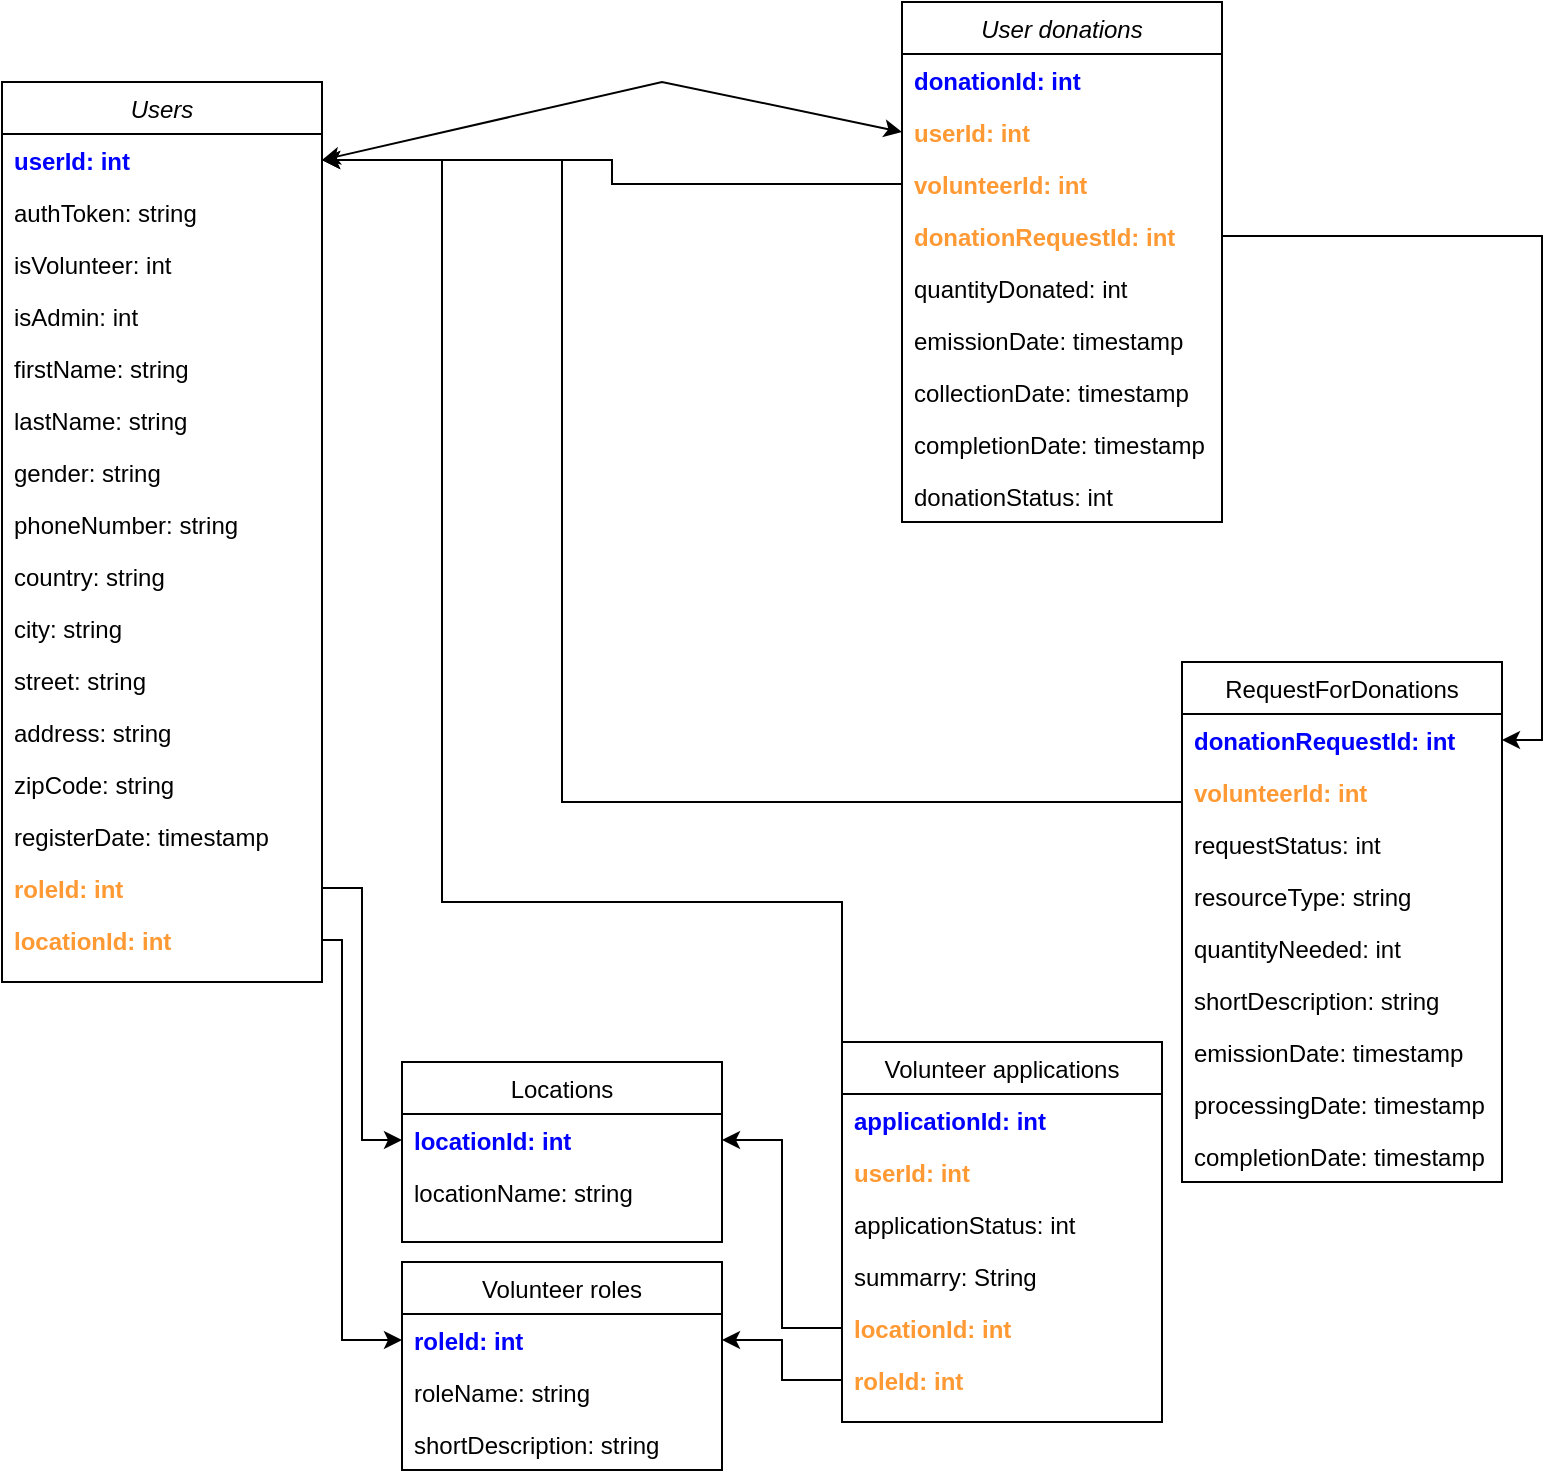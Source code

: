 <mxfile version="16.4.7" type="device"><diagram id="C5RBs43oDa-KdzZeNtuy" name="Page-1"><mxGraphModel dx="1422" dy="762" grid="1" gridSize="10" guides="1" tooltips="1" connect="1" arrows="1" fold="1" page="1" pageScale="1" pageWidth="827" pageHeight="1169" math="0" shadow="0"><root><mxCell id="WIyWlLk6GJQsqaUBKTNV-0"/><mxCell id="WIyWlLk6GJQsqaUBKTNV-1" parent="WIyWlLk6GJQsqaUBKTNV-0"/><mxCell id="zkfFHV4jXpPFQw0GAbJ--0" value="Users" style="swimlane;fontStyle=2;align=center;verticalAlign=top;childLayout=stackLayout;horizontal=1;startSize=26;horizontalStack=0;resizeParent=1;resizeLast=0;collapsible=1;marginBottom=0;rounded=0;shadow=0;strokeWidth=1;" parent="WIyWlLk6GJQsqaUBKTNV-1" vertex="1"><mxGeometry x="20" y="50" width="160" height="450" as="geometry"><mxRectangle x="230" y="140" width="160" height="26" as="alternateBounds"/></mxGeometry></mxCell><mxCell id="zkfFHV4jXpPFQw0GAbJ--1" value="userId: int" style="text;align=left;verticalAlign=top;spacingLeft=4;spacingRight=4;overflow=hidden;rotatable=0;points=[[0,0.5],[1,0.5]];portConstraint=eastwest;fontColor=#0000FF;fontStyle=1" parent="zkfFHV4jXpPFQw0GAbJ--0" vertex="1"><mxGeometry y="26" width="160" height="26" as="geometry"/></mxCell><mxCell id="zkfFHV4jXpPFQw0GAbJ--2" value="authToken: string" style="text;align=left;verticalAlign=top;spacingLeft=4;spacingRight=4;overflow=hidden;rotatable=0;points=[[0,0.5],[1,0.5]];portConstraint=eastwest;rounded=0;shadow=0;html=0;" parent="zkfFHV4jXpPFQw0GAbJ--0" vertex="1"><mxGeometry y="52" width="160" height="26" as="geometry"/></mxCell><mxCell id="zkfFHV4jXpPFQw0GAbJ--3" value="isVolunteer: int" style="text;align=left;verticalAlign=top;spacingLeft=4;spacingRight=4;overflow=hidden;rotatable=0;points=[[0,0.5],[1,0.5]];portConstraint=eastwest;rounded=0;shadow=0;html=0;" parent="zkfFHV4jXpPFQw0GAbJ--0" vertex="1"><mxGeometry y="78" width="160" height="26" as="geometry"/></mxCell><mxCell id="nlO68xSII33YC9cMRVlt-18" value="isAdmin: int" style="text;align=left;verticalAlign=top;spacingLeft=4;spacingRight=4;overflow=hidden;rotatable=0;points=[[0,0.5],[1,0.5]];portConstraint=eastwest;" vertex="1" parent="zkfFHV4jXpPFQw0GAbJ--0"><mxGeometry y="104" width="160" height="26" as="geometry"/></mxCell><mxCell id="nlO68xSII33YC9cMRVlt-19" value="firstName: string" style="text;align=left;verticalAlign=top;spacingLeft=4;spacingRight=4;overflow=hidden;rotatable=0;points=[[0,0.5],[1,0.5]];portConstraint=eastwest;" vertex="1" parent="zkfFHV4jXpPFQw0GAbJ--0"><mxGeometry y="130" width="160" height="26" as="geometry"/></mxCell><mxCell id="nlO68xSII33YC9cMRVlt-20" value="lastName: string" style="text;align=left;verticalAlign=top;spacingLeft=4;spacingRight=4;overflow=hidden;rotatable=0;points=[[0,0.5],[1,0.5]];portConstraint=eastwest;rounded=0;shadow=0;html=0;" vertex="1" parent="zkfFHV4jXpPFQw0GAbJ--0"><mxGeometry y="156" width="160" height="26" as="geometry"/></mxCell><mxCell id="nlO68xSII33YC9cMRVlt-22" value="gender: string" style="text;align=left;verticalAlign=top;spacingLeft=4;spacingRight=4;overflow=hidden;rotatable=0;points=[[0,0.5],[1,0.5]];portConstraint=eastwest;" vertex="1" parent="zkfFHV4jXpPFQw0GAbJ--0"><mxGeometry y="182" width="160" height="26" as="geometry"/></mxCell><mxCell id="nlO68xSII33YC9cMRVlt-21" value="phoneNumber: string" style="text;align=left;verticalAlign=top;spacingLeft=4;spacingRight=4;overflow=hidden;rotatable=0;points=[[0,0.5],[1,0.5]];portConstraint=eastwest;rounded=0;shadow=0;html=0;" vertex="1" parent="zkfFHV4jXpPFQw0GAbJ--0"><mxGeometry y="208" width="160" height="26" as="geometry"/></mxCell><mxCell id="nlO68xSII33YC9cMRVlt-23" value="country: string" style="text;align=left;verticalAlign=top;spacingLeft=4;spacingRight=4;overflow=hidden;rotatable=0;points=[[0,0.5],[1,0.5]];portConstraint=eastwest;" vertex="1" parent="zkfFHV4jXpPFQw0GAbJ--0"><mxGeometry y="234" width="160" height="26" as="geometry"/></mxCell><mxCell id="nlO68xSII33YC9cMRVlt-24" value="city: string" style="text;align=left;verticalAlign=top;spacingLeft=4;spacingRight=4;overflow=hidden;rotatable=0;points=[[0,0.5],[1,0.5]];portConstraint=eastwest;rounded=0;shadow=0;html=0;" vertex="1" parent="zkfFHV4jXpPFQw0GAbJ--0"><mxGeometry y="260" width="160" height="26" as="geometry"/></mxCell><mxCell id="nlO68xSII33YC9cMRVlt-26" value="street: string" style="text;align=left;verticalAlign=top;spacingLeft=4;spacingRight=4;overflow=hidden;rotatable=0;points=[[0,0.5],[1,0.5]];portConstraint=eastwest;" vertex="1" parent="zkfFHV4jXpPFQw0GAbJ--0"><mxGeometry y="286" width="160" height="26" as="geometry"/></mxCell><mxCell id="nlO68xSII33YC9cMRVlt-25" value="address: string" style="text;align=left;verticalAlign=top;spacingLeft=4;spacingRight=4;overflow=hidden;rotatable=0;points=[[0,0.5],[1,0.5]];portConstraint=eastwest;rounded=0;shadow=0;html=0;" vertex="1" parent="zkfFHV4jXpPFQw0GAbJ--0"><mxGeometry y="312" width="160" height="26" as="geometry"/></mxCell><mxCell id="nlO68xSII33YC9cMRVlt-27" value="zipCode: string" style="text;align=left;verticalAlign=top;spacingLeft=4;spacingRight=4;overflow=hidden;rotatable=0;points=[[0,0.5],[1,0.5]];portConstraint=eastwest;rounded=0;shadow=0;html=0;" vertex="1" parent="zkfFHV4jXpPFQw0GAbJ--0"><mxGeometry y="338" width="160" height="26" as="geometry"/></mxCell><mxCell id="nlO68xSII33YC9cMRVlt-28" value="registerDate: timestamp" style="text;align=left;verticalAlign=top;spacingLeft=4;spacingRight=4;overflow=hidden;rotatable=0;points=[[0,0.5],[1,0.5]];portConstraint=eastwest;rounded=0;shadow=0;html=0;" vertex="1" parent="zkfFHV4jXpPFQw0GAbJ--0"><mxGeometry y="364" width="160" height="26" as="geometry"/></mxCell><mxCell id="nlO68xSII33YC9cMRVlt-29" value="roleId: int" style="text;align=left;verticalAlign=top;spacingLeft=4;spacingRight=4;overflow=hidden;rotatable=0;points=[[0,0.5],[1,0.5]];portConstraint=eastwest;rounded=0;shadow=0;html=0;fontStyle=1;fontColor=#FF9933;" vertex="1" parent="zkfFHV4jXpPFQw0GAbJ--0"><mxGeometry y="390" width="160" height="26" as="geometry"/></mxCell><mxCell id="nlO68xSII33YC9cMRVlt-30" value="locationId: int" style="text;align=left;verticalAlign=top;spacingLeft=4;spacingRight=4;overflow=hidden;rotatable=0;points=[[0,0.5],[1,0.5]];portConstraint=eastwest;rounded=0;shadow=0;html=0;fontStyle=1;fontColor=#FF9933;" vertex="1" parent="zkfFHV4jXpPFQw0GAbJ--0"><mxGeometry y="416" width="160" height="26" as="geometry"/></mxCell><mxCell id="zkfFHV4jXpPFQw0GAbJ--6" value="Volunteer roles" style="swimlane;fontStyle=0;align=center;verticalAlign=top;childLayout=stackLayout;horizontal=1;startSize=26;horizontalStack=0;resizeParent=1;resizeLast=0;collapsible=1;marginBottom=0;rounded=0;shadow=0;strokeWidth=1;" parent="WIyWlLk6GJQsqaUBKTNV-1" vertex="1"><mxGeometry x="220" y="640" width="160" height="104" as="geometry"><mxRectangle x="130" y="380" width="160" height="26" as="alternateBounds"/></mxGeometry></mxCell><mxCell id="zkfFHV4jXpPFQw0GAbJ--7" value="roleId: int" style="text;align=left;verticalAlign=top;spacingLeft=4;spacingRight=4;overflow=hidden;rotatable=0;points=[[0,0.5],[1,0.5]];portConstraint=eastwest;fontColor=#0000FF;fontStyle=1" parent="zkfFHV4jXpPFQw0GAbJ--6" vertex="1"><mxGeometry y="26" width="160" height="26" as="geometry"/></mxCell><mxCell id="nlO68xSII33YC9cMRVlt-33" value="roleName: string" style="text;align=left;verticalAlign=top;spacingLeft=4;spacingRight=4;overflow=hidden;rotatable=0;points=[[0,0.5],[1,0.5]];portConstraint=eastwest;" vertex="1" parent="zkfFHV4jXpPFQw0GAbJ--6"><mxGeometry y="52" width="160" height="26" as="geometry"/></mxCell><mxCell id="nlO68xSII33YC9cMRVlt-34" value="shortDescription: string" style="text;align=left;verticalAlign=top;spacingLeft=4;spacingRight=4;overflow=hidden;rotatable=0;points=[[0,0.5],[1,0.5]];portConstraint=eastwest;" vertex="1" parent="zkfFHV4jXpPFQw0GAbJ--6"><mxGeometry y="78" width="160" height="26" as="geometry"/></mxCell><mxCell id="zkfFHV4jXpPFQw0GAbJ--17" value="Locations" style="swimlane;fontStyle=0;align=center;verticalAlign=top;childLayout=stackLayout;horizontal=1;startSize=26;horizontalStack=0;resizeParent=1;resizeLast=0;collapsible=1;marginBottom=0;rounded=0;shadow=0;strokeWidth=1;" parent="WIyWlLk6GJQsqaUBKTNV-1" vertex="1"><mxGeometry x="220" y="540" width="160" height="90" as="geometry"><mxRectangle x="550" y="140" width="160" height="26" as="alternateBounds"/></mxGeometry></mxCell><mxCell id="zkfFHV4jXpPFQw0GAbJ--18" value="locationId: int" style="text;align=left;verticalAlign=top;spacingLeft=4;spacingRight=4;overflow=hidden;rotatable=0;points=[[0,0.5],[1,0.5]];portConstraint=eastwest;fontColor=#0000FF;fontStyle=1" parent="zkfFHV4jXpPFQw0GAbJ--17" vertex="1"><mxGeometry y="26" width="160" height="26" as="geometry"/></mxCell><mxCell id="nlO68xSII33YC9cMRVlt-32" value="locationName: string" style="text;align=left;verticalAlign=top;spacingLeft=4;spacingRight=4;overflow=hidden;rotatable=0;points=[[0,0.5],[1,0.5]];portConstraint=eastwest;" vertex="1" parent="zkfFHV4jXpPFQw0GAbJ--17"><mxGeometry y="52" width="160" height="26" as="geometry"/></mxCell><mxCell id="nlO68xSII33YC9cMRVlt-0" value="RequestForDonations" style="swimlane;fontStyle=0;align=center;verticalAlign=top;childLayout=stackLayout;horizontal=1;startSize=26;horizontalStack=0;resizeParent=1;resizeLast=0;collapsible=1;marginBottom=0;rounded=0;shadow=0;strokeWidth=1;" vertex="1" parent="WIyWlLk6GJQsqaUBKTNV-1"><mxGeometry x="610" y="340" width="160" height="260" as="geometry"><mxRectangle x="550" y="140" width="160" height="26" as="alternateBounds"/></mxGeometry></mxCell><mxCell id="nlO68xSII33YC9cMRVlt-1" value="donationRequestId: int" style="text;align=left;verticalAlign=top;spacingLeft=4;spacingRight=4;overflow=hidden;rotatable=0;points=[[0,0.5],[1,0.5]];portConstraint=eastwest;fontColor=#0000FF;fontStyle=1" vertex="1" parent="nlO68xSII33YC9cMRVlt-0"><mxGeometry y="26" width="160" height="26" as="geometry"/></mxCell><mxCell id="nlO68xSII33YC9cMRVlt-2" value="volunteerId: int" style="text;align=left;verticalAlign=top;spacingLeft=4;spacingRight=4;overflow=hidden;rotatable=0;points=[[0,0.5],[1,0.5]];portConstraint=eastwest;rounded=0;shadow=0;html=0;fontStyle=1;fontColor=#FF9933;" vertex="1" parent="nlO68xSII33YC9cMRVlt-0"><mxGeometry y="52" width="160" height="26" as="geometry"/></mxCell><mxCell id="nlO68xSII33YC9cMRVlt-3" value="requestStatus: int" style="text;align=left;verticalAlign=top;spacingLeft=4;spacingRight=4;overflow=hidden;rotatable=0;points=[[0,0.5],[1,0.5]];portConstraint=eastwest;rounded=0;shadow=0;html=0;" vertex="1" parent="nlO68xSII33YC9cMRVlt-0"><mxGeometry y="78" width="160" height="26" as="geometry"/></mxCell><mxCell id="nlO68xSII33YC9cMRVlt-4" value="resourceType: string" style="text;align=left;verticalAlign=top;spacingLeft=4;spacingRight=4;overflow=hidden;rotatable=0;points=[[0,0.5],[1,0.5]];portConstraint=eastwest;rounded=0;shadow=0;html=0;" vertex="1" parent="nlO68xSII33YC9cMRVlt-0"><mxGeometry y="104" width="160" height="26" as="geometry"/></mxCell><mxCell id="nlO68xSII33YC9cMRVlt-5" value="quantityNeeded: int" style="text;align=left;verticalAlign=top;spacingLeft=4;spacingRight=4;overflow=hidden;rotatable=0;points=[[0,0.5],[1,0.5]];portConstraint=eastwest;rounded=0;shadow=0;html=0;" vertex="1" parent="nlO68xSII33YC9cMRVlt-0"><mxGeometry y="130" width="160" height="26" as="geometry"/></mxCell><mxCell id="nlO68xSII33YC9cMRVlt-36" value="shortDescription: string" style="text;align=left;verticalAlign=top;spacingLeft=4;spacingRight=4;overflow=hidden;rotatable=0;points=[[0,0.5],[1,0.5]];portConstraint=eastwest;rounded=0;shadow=0;html=0;" vertex="1" parent="nlO68xSII33YC9cMRVlt-0"><mxGeometry y="156" width="160" height="26" as="geometry"/></mxCell><mxCell id="nlO68xSII33YC9cMRVlt-37" value="emissionDate: timestamp" style="text;align=left;verticalAlign=top;spacingLeft=4;spacingRight=4;overflow=hidden;rotatable=0;points=[[0,0.5],[1,0.5]];portConstraint=eastwest;rounded=0;shadow=0;html=0;" vertex="1" parent="nlO68xSII33YC9cMRVlt-0"><mxGeometry y="182" width="160" height="26" as="geometry"/></mxCell><mxCell id="nlO68xSII33YC9cMRVlt-38" value="processingDate: timestamp" style="text;align=left;verticalAlign=top;spacingLeft=4;spacingRight=4;overflow=hidden;rotatable=0;points=[[0,0.5],[1,0.5]];portConstraint=eastwest;rounded=0;shadow=0;html=0;" vertex="1" parent="nlO68xSII33YC9cMRVlt-0"><mxGeometry y="208" width="160" height="26" as="geometry"/></mxCell><mxCell id="nlO68xSII33YC9cMRVlt-39" value="completionDate: timestamp" style="text;align=left;verticalAlign=top;spacingLeft=4;spacingRight=4;overflow=hidden;rotatable=0;points=[[0,0.5],[1,0.5]];portConstraint=eastwest;rounded=0;shadow=0;html=0;" vertex="1" parent="nlO68xSII33YC9cMRVlt-0"><mxGeometry y="234" width="160" height="26" as="geometry"/></mxCell><mxCell id="nlO68xSII33YC9cMRVlt-9" value="Volunteer applications" style="swimlane;fontStyle=0;align=center;verticalAlign=top;childLayout=stackLayout;horizontal=1;startSize=26;horizontalStack=0;resizeParent=1;resizeLast=0;collapsible=1;marginBottom=0;rounded=0;shadow=0;strokeWidth=1;" vertex="1" parent="WIyWlLk6GJQsqaUBKTNV-1"><mxGeometry x="440" y="530" width="160" height="190" as="geometry"><mxRectangle x="550" y="140" width="160" height="26" as="alternateBounds"/></mxGeometry></mxCell><mxCell id="nlO68xSII33YC9cMRVlt-10" value="applicationId: int" style="text;align=left;verticalAlign=top;spacingLeft=4;spacingRight=4;overflow=hidden;rotatable=0;points=[[0,0.5],[1,0.5]];portConstraint=eastwest;fontColor=#0000FF;fontStyle=1" vertex="1" parent="nlO68xSII33YC9cMRVlt-9"><mxGeometry y="26" width="160" height="26" as="geometry"/></mxCell><mxCell id="nlO68xSII33YC9cMRVlt-11" value="userId: int" style="text;align=left;verticalAlign=top;spacingLeft=4;spacingRight=4;overflow=hidden;rotatable=0;points=[[0,0.5],[1,0.5]];portConstraint=eastwest;rounded=0;shadow=0;html=0;fontStyle=1;fontColor=#FF9933;" vertex="1" parent="nlO68xSII33YC9cMRVlt-9"><mxGeometry y="52" width="160" height="26" as="geometry"/></mxCell><mxCell id="nlO68xSII33YC9cMRVlt-12" value="applicationStatus: int" style="text;align=left;verticalAlign=top;spacingLeft=4;spacingRight=4;overflow=hidden;rotatable=0;points=[[0,0.5],[1,0.5]];portConstraint=eastwest;rounded=0;shadow=0;html=0;" vertex="1" parent="nlO68xSII33YC9cMRVlt-9"><mxGeometry y="78" width="160" height="26" as="geometry"/></mxCell><mxCell id="nlO68xSII33YC9cMRVlt-13" value="summarry: String" style="text;align=left;verticalAlign=top;spacingLeft=4;spacingRight=4;overflow=hidden;rotatable=0;points=[[0,0.5],[1,0.5]];portConstraint=eastwest;rounded=0;shadow=0;html=0;" vertex="1" parent="nlO68xSII33YC9cMRVlt-9"><mxGeometry y="104" width="160" height="26" as="geometry"/></mxCell><mxCell id="nlO68xSII33YC9cMRVlt-14" value="locationId: int" style="text;align=left;verticalAlign=top;spacingLeft=4;spacingRight=4;overflow=hidden;rotatable=0;points=[[0,0.5],[1,0.5]];portConstraint=eastwest;rounded=0;shadow=0;html=0;fontStyle=1;fontColor=#FF9933;" vertex="1" parent="nlO68xSII33YC9cMRVlt-9"><mxGeometry y="130" width="160" height="26" as="geometry"/></mxCell><mxCell id="nlO68xSII33YC9cMRVlt-35" value="roleId: int" style="text;align=left;verticalAlign=top;spacingLeft=4;spacingRight=4;overflow=hidden;rotatable=0;points=[[0,0.5],[1,0.5]];portConstraint=eastwest;rounded=0;shadow=0;html=0;fontColor=#FF9933;fontStyle=1" vertex="1" parent="nlO68xSII33YC9cMRVlt-9"><mxGeometry y="156" width="160" height="26" as="geometry"/></mxCell><mxCell id="nlO68xSII33YC9cMRVlt-40" value="User donations" style="swimlane;fontStyle=2;align=center;verticalAlign=top;childLayout=stackLayout;horizontal=1;startSize=26;horizontalStack=0;resizeParent=1;resizeLast=0;collapsible=1;marginBottom=0;rounded=0;shadow=0;strokeWidth=1;" vertex="1" parent="WIyWlLk6GJQsqaUBKTNV-1"><mxGeometry x="470" y="10" width="160" height="260" as="geometry"><mxRectangle x="230" y="140" width="160" height="26" as="alternateBounds"/></mxGeometry></mxCell><mxCell id="nlO68xSII33YC9cMRVlt-41" value="donationId: int" style="text;align=left;verticalAlign=top;spacingLeft=4;spacingRight=4;overflow=hidden;rotatable=0;points=[[0,0.5],[1,0.5]];portConstraint=eastwest;fontColor=#0000FF;fontStyle=1" vertex="1" parent="nlO68xSII33YC9cMRVlt-40"><mxGeometry y="26" width="160" height="26" as="geometry"/></mxCell><mxCell id="nlO68xSII33YC9cMRVlt-42" value="userId: int" style="text;align=left;verticalAlign=top;spacingLeft=4;spacingRight=4;overflow=hidden;rotatable=0;points=[[0,0.5],[1,0.5]];portConstraint=eastwest;rounded=0;shadow=0;html=0;fontStyle=1;fontColor=#FF9933;" vertex="1" parent="nlO68xSII33YC9cMRVlt-40"><mxGeometry y="52" width="160" height="26" as="geometry"/></mxCell><mxCell id="nlO68xSII33YC9cMRVlt-43" value="volunteerId: int" style="text;align=left;verticalAlign=top;spacingLeft=4;spacingRight=4;overflow=hidden;rotatable=0;points=[[0,0.5],[1,0.5]];portConstraint=eastwest;rounded=0;shadow=0;html=0;fontStyle=1;fontColor=#FF9933;" vertex="1" parent="nlO68xSII33YC9cMRVlt-40"><mxGeometry y="78" width="160" height="26" as="geometry"/></mxCell><mxCell id="nlO68xSII33YC9cMRVlt-44" value="donationRequestId: int" style="text;align=left;verticalAlign=top;spacingLeft=4;spacingRight=4;overflow=hidden;rotatable=0;points=[[0,0.5],[1,0.5]];portConstraint=eastwest;fontStyle=1;fontColor=#FF9933;" vertex="1" parent="nlO68xSII33YC9cMRVlt-40"><mxGeometry y="104" width="160" height="26" as="geometry"/></mxCell><mxCell id="nlO68xSII33YC9cMRVlt-45" value="quantityDonated: int" style="text;align=left;verticalAlign=top;spacingLeft=4;spacingRight=4;overflow=hidden;rotatable=0;points=[[0,0.5],[1,0.5]];portConstraint=eastwest;" vertex="1" parent="nlO68xSII33YC9cMRVlt-40"><mxGeometry y="130" width="160" height="26" as="geometry"/></mxCell><mxCell id="nlO68xSII33YC9cMRVlt-46" value="emissionDate: timestamp" style="text;align=left;verticalAlign=top;spacingLeft=4;spacingRight=4;overflow=hidden;rotatable=0;points=[[0,0.5],[1,0.5]];portConstraint=eastwest;rounded=0;shadow=0;html=0;" vertex="1" parent="nlO68xSII33YC9cMRVlt-40"><mxGeometry y="156" width="160" height="26" as="geometry"/></mxCell><mxCell id="nlO68xSII33YC9cMRVlt-47" value="collectionDate: timestamp" style="text;align=left;verticalAlign=top;spacingLeft=4;spacingRight=4;overflow=hidden;rotatable=0;points=[[0,0.5],[1,0.5]];portConstraint=eastwest;" vertex="1" parent="nlO68xSII33YC9cMRVlt-40"><mxGeometry y="182" width="160" height="26" as="geometry"/></mxCell><mxCell id="nlO68xSII33YC9cMRVlt-48" value="completionDate: timestamp" style="text;align=left;verticalAlign=top;spacingLeft=4;spacingRight=4;overflow=hidden;rotatable=0;points=[[0,0.5],[1,0.5]];portConstraint=eastwest;rounded=0;shadow=0;html=0;" vertex="1" parent="nlO68xSII33YC9cMRVlt-40"><mxGeometry y="208" width="160" height="26" as="geometry"/></mxCell><mxCell id="nlO68xSII33YC9cMRVlt-49" value="donationStatus: int" style="text;align=left;verticalAlign=top;spacingLeft=4;spacingRight=4;overflow=hidden;rotatable=0;points=[[0,0.5],[1,0.5]];portConstraint=eastwest;" vertex="1" parent="nlO68xSII33YC9cMRVlt-40"><mxGeometry y="234" width="160" height="26" as="geometry"/></mxCell><mxCell id="nlO68xSII33YC9cMRVlt-60" value="" style="endArrow=classic;startArrow=classic;html=1;rounded=0;fontColor=#FF9933;exitX=1;exitY=0.5;exitDx=0;exitDy=0;entryX=0;entryY=0.5;entryDx=0;entryDy=0;" edge="1" parent="WIyWlLk6GJQsqaUBKTNV-1" source="zkfFHV4jXpPFQw0GAbJ--1" target="nlO68xSII33YC9cMRVlt-42"><mxGeometry width="50" height="50" relative="1" as="geometry"><mxPoint x="390" y="420" as="sourcePoint"/><mxPoint x="340" y="300" as="targetPoint"/><Array as="points"><mxPoint x="350" y="50"/></Array></mxGeometry></mxCell><mxCell id="nlO68xSII33YC9cMRVlt-62" style="edgeStyle=orthogonalEdgeStyle;rounded=0;orthogonalLoop=1;jettySize=auto;html=1;exitX=1;exitY=0.5;exitDx=0;exitDy=0;entryX=0;entryY=0.5;entryDx=0;entryDy=0;fontColor=#FF9933;" edge="1" parent="WIyWlLk6GJQsqaUBKTNV-1" source="nlO68xSII33YC9cMRVlt-29" target="zkfFHV4jXpPFQw0GAbJ--18"><mxGeometry relative="1" as="geometry"/></mxCell><mxCell id="nlO68xSII33YC9cMRVlt-63" style="edgeStyle=orthogonalEdgeStyle;rounded=0;orthogonalLoop=1;jettySize=auto;html=1;exitX=1;exitY=0.5;exitDx=0;exitDy=0;entryX=0;entryY=0.5;entryDx=0;entryDy=0;fontColor=#FF9933;" edge="1" parent="WIyWlLk6GJQsqaUBKTNV-1" source="nlO68xSII33YC9cMRVlt-30" target="zkfFHV4jXpPFQw0GAbJ--7"><mxGeometry relative="1" as="geometry"><Array as="points"><mxPoint x="190" y="479"/><mxPoint x="190" y="679"/></Array></mxGeometry></mxCell><mxCell id="nlO68xSII33YC9cMRVlt-64" style="edgeStyle=orthogonalEdgeStyle;rounded=0;orthogonalLoop=1;jettySize=auto;html=1;exitX=0;exitY=0.5;exitDx=0;exitDy=0;entryX=1;entryY=0.5;entryDx=0;entryDy=0;fontColor=#FF9933;" edge="1" parent="WIyWlLk6GJQsqaUBKTNV-1" source="nlO68xSII33YC9cMRVlt-11" target="zkfFHV4jXpPFQw0GAbJ--1"><mxGeometry relative="1" as="geometry"><Array as="points"><mxPoint x="440" y="460"/><mxPoint x="240" y="460"/><mxPoint x="240" y="89"/></Array></mxGeometry></mxCell><mxCell id="nlO68xSII33YC9cMRVlt-66" style="edgeStyle=orthogonalEdgeStyle;rounded=0;orthogonalLoop=1;jettySize=auto;html=1;exitX=0;exitY=0.5;exitDx=0;exitDy=0;entryX=1;entryY=0.5;entryDx=0;entryDy=0;fontColor=#FF9933;" edge="1" parent="WIyWlLk6GJQsqaUBKTNV-1" source="nlO68xSII33YC9cMRVlt-2" target="zkfFHV4jXpPFQw0GAbJ--1"><mxGeometry relative="1" as="geometry"><Array as="points"><mxPoint x="610" y="410"/><mxPoint x="300" y="410"/><mxPoint x="300" y="89"/></Array></mxGeometry></mxCell><mxCell id="nlO68xSII33YC9cMRVlt-68" style="edgeStyle=orthogonalEdgeStyle;rounded=0;orthogonalLoop=1;jettySize=auto;html=1;exitX=1;exitY=0.5;exitDx=0;exitDy=0;entryX=1;entryY=0.5;entryDx=0;entryDy=0;fontColor=#FF9933;" edge="1" parent="WIyWlLk6GJQsqaUBKTNV-1" source="nlO68xSII33YC9cMRVlt-44" target="nlO68xSII33YC9cMRVlt-1"><mxGeometry relative="1" as="geometry"/></mxCell><mxCell id="nlO68xSII33YC9cMRVlt-69" style="edgeStyle=orthogonalEdgeStyle;rounded=0;orthogonalLoop=1;jettySize=auto;html=1;entryX=1;entryY=0.5;entryDx=0;entryDy=0;fontColor=#FF9933;" edge="1" parent="WIyWlLk6GJQsqaUBKTNV-1" source="nlO68xSII33YC9cMRVlt-14" target="zkfFHV4jXpPFQw0GAbJ--18"><mxGeometry relative="1" as="geometry"/></mxCell><mxCell id="nlO68xSII33YC9cMRVlt-71" style="edgeStyle=orthogonalEdgeStyle;rounded=0;orthogonalLoop=1;jettySize=auto;html=1;fontColor=#FF9933;" edge="1" parent="WIyWlLk6GJQsqaUBKTNV-1" source="nlO68xSII33YC9cMRVlt-35" target="zkfFHV4jXpPFQw0GAbJ--7"><mxGeometry relative="1" as="geometry"/></mxCell><mxCell id="nlO68xSII33YC9cMRVlt-72" style="edgeStyle=orthogonalEdgeStyle;rounded=0;orthogonalLoop=1;jettySize=auto;html=1;entryX=1;entryY=0.5;entryDx=0;entryDy=0;fontColor=#FF9933;" edge="1" parent="WIyWlLk6GJQsqaUBKTNV-1" source="nlO68xSII33YC9cMRVlt-43" target="zkfFHV4jXpPFQw0GAbJ--1"><mxGeometry relative="1" as="geometry"/></mxCell></root></mxGraphModel></diagram></mxfile>
